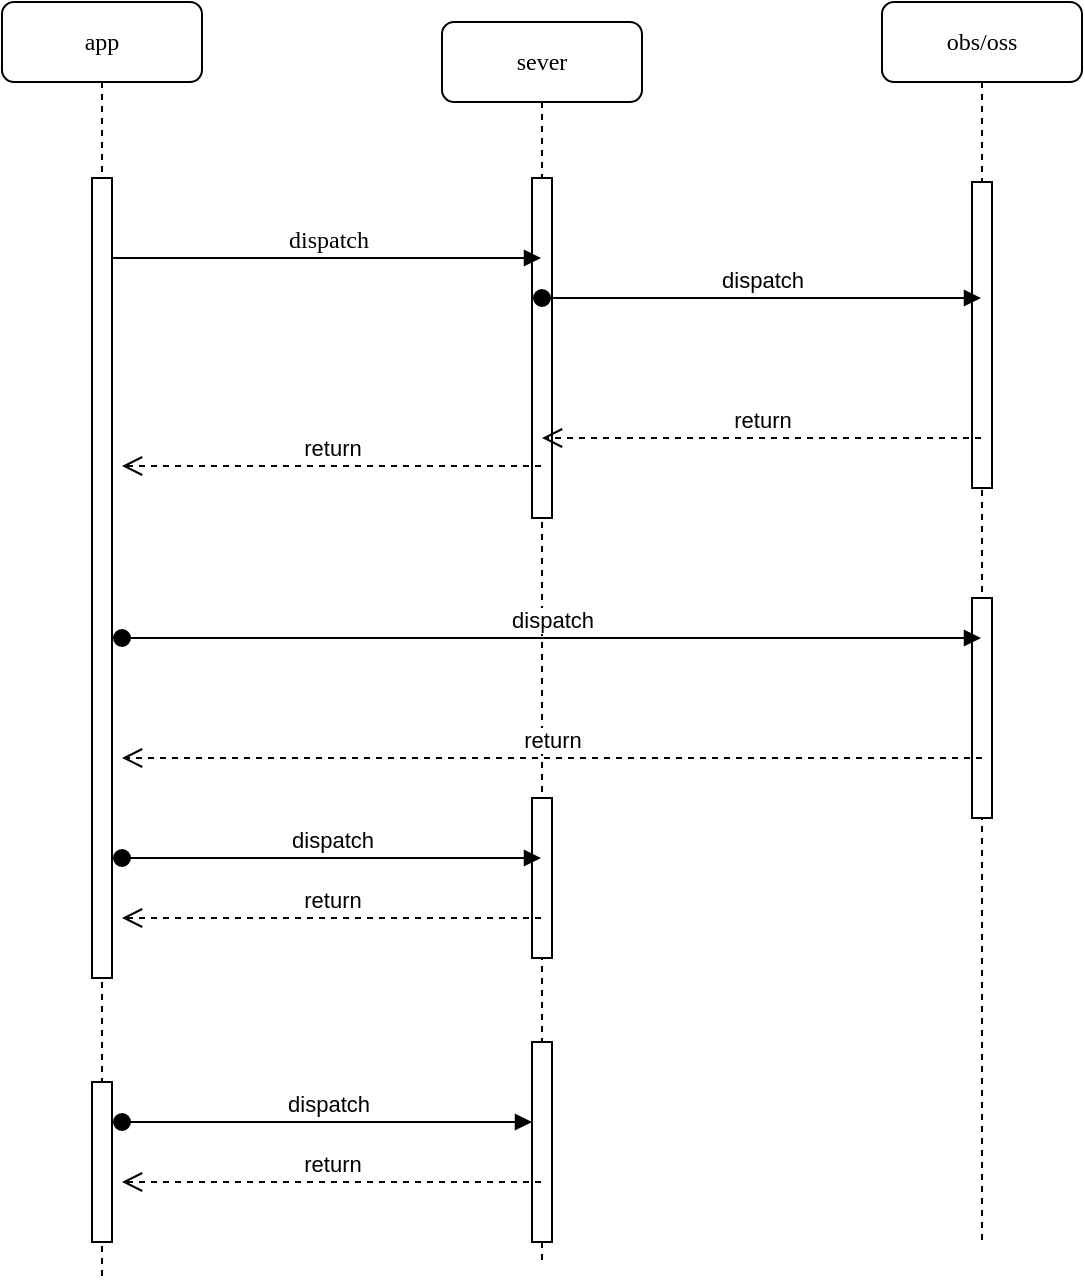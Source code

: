 <mxfile version="14.6.11" type="github">
  <diagram name="Page-1" id="13e1069c-82ec-6db2-03f1-153e76fe0fe0">
    <mxGraphModel dx="1422" dy="866" grid="1" gridSize="10" guides="1" tooltips="1" connect="1" arrows="1" fold="1" page="1" pageScale="1" pageWidth="1100" pageHeight="850" background="none" math="0" shadow="0">
      <root>
        <mxCell id="0" />
        <mxCell id="1" parent="0" />
        <mxCell id="7baba1c4bc27f4b0-2" value="sever&lt;br&gt;" style="shape=umlLifeline;perimeter=lifelinePerimeter;whiteSpace=wrap;html=1;container=1;collapsible=0;recursiveResize=0;outlineConnect=0;rounded=1;shadow=0;comic=0;labelBackgroundColor=none;strokeWidth=1;fontFamily=Verdana;fontSize=12;align=center;" parent="1" vertex="1">
          <mxGeometry x="320" y="90" width="100" height="620" as="geometry" />
        </mxCell>
        <mxCell id="KrJD1M74X-GiAtT-vPwU-2" value="" style="html=1;points=[];perimeter=orthogonalPerimeter;" vertex="1" parent="7baba1c4bc27f4b0-2">
          <mxGeometry x="45" y="78" width="10" height="170" as="geometry" />
        </mxCell>
        <mxCell id="KrJD1M74X-GiAtT-vPwU-12" value="" style="html=1;points=[];perimeter=orthogonalPerimeter;" vertex="1" parent="7baba1c4bc27f4b0-2">
          <mxGeometry x="45" y="388" width="10" height="80" as="geometry" />
        </mxCell>
        <mxCell id="KrJD1M74X-GiAtT-vPwU-19" value="" style="html=1;points=[];perimeter=orthogonalPerimeter;" vertex="1" parent="7baba1c4bc27f4b0-2">
          <mxGeometry x="45" y="510" width="10" height="100" as="geometry" />
        </mxCell>
        <mxCell id="7baba1c4bc27f4b0-4" value="obs/oss&lt;br&gt;" style="shape=umlLifeline;perimeter=lifelinePerimeter;whiteSpace=wrap;html=1;container=1;collapsible=0;recursiveResize=0;outlineConnect=0;rounded=1;shadow=0;comic=0;labelBackgroundColor=none;strokeWidth=1;fontFamily=Verdana;fontSize=12;align=center;" parent="1" vertex="1">
          <mxGeometry x="540" y="80" width="100" height="620" as="geometry" />
        </mxCell>
        <mxCell id="7baba1c4bc27f4b0-22" value="" style="html=1;points=[];perimeter=orthogonalPerimeter;rounded=0;shadow=0;comic=0;labelBackgroundColor=none;strokeWidth=1;fontFamily=Verdana;fontSize=12;align=center;" parent="7baba1c4bc27f4b0-4" vertex="1">
          <mxGeometry x="45" y="90" width="10" height="153" as="geometry" />
        </mxCell>
        <mxCell id="KrJD1M74X-GiAtT-vPwU-10" value="" style="html=1;points=[];perimeter=orthogonalPerimeter;" vertex="1" parent="7baba1c4bc27f4b0-4">
          <mxGeometry x="45" y="298" width="10" height="110" as="geometry" />
        </mxCell>
        <mxCell id="7baba1c4bc27f4b0-8" value="app" style="shape=umlLifeline;perimeter=lifelinePerimeter;whiteSpace=wrap;html=1;container=1;collapsible=0;recursiveResize=0;outlineConnect=0;rounded=1;shadow=0;comic=0;labelBackgroundColor=none;strokeWidth=1;fontFamily=Verdana;fontSize=12;align=center;" parent="1" vertex="1">
          <mxGeometry x="100" y="80" width="100" height="640" as="geometry" />
        </mxCell>
        <mxCell id="7baba1c4bc27f4b0-9" value="" style="html=1;points=[];perimeter=orthogonalPerimeter;rounded=0;shadow=0;comic=0;labelBackgroundColor=none;strokeWidth=1;fontFamily=Verdana;fontSize=12;align=center;" parent="7baba1c4bc27f4b0-8" vertex="1">
          <mxGeometry x="45" y="88" width="10" height="400" as="geometry" />
        </mxCell>
        <mxCell id="KrJD1M74X-GiAtT-vPwU-16" value="" style="html=1;points=[];perimeter=orthogonalPerimeter;" vertex="1" parent="7baba1c4bc27f4b0-8">
          <mxGeometry x="45" y="540" width="10" height="80" as="geometry" />
        </mxCell>
        <mxCell id="7baba1c4bc27f4b0-23" value="dispatch" style="html=1;verticalAlign=bottom;endArrow=block;labelBackgroundColor=none;fontFamily=Verdana;fontSize=12;" parent="1" source="7baba1c4bc27f4b0-9" edge="1">
          <mxGeometry relative="1" as="geometry">
            <mxPoint x="510" y="328" as="sourcePoint" />
            <mxPoint x="369.5" y="208" as="targetPoint" />
            <Array as="points">
              <mxPoint x="280" y="208" />
            </Array>
          </mxGeometry>
        </mxCell>
        <mxCell id="KrJD1M74X-GiAtT-vPwU-3" value="dispatch" style="html=1;verticalAlign=bottom;startArrow=oval;startFill=1;endArrow=block;startSize=8;" edge="1" parent="1">
          <mxGeometry width="60" relative="1" as="geometry">
            <mxPoint x="370" y="228" as="sourcePoint" />
            <mxPoint x="589.5" y="228" as="targetPoint" />
          </mxGeometry>
        </mxCell>
        <mxCell id="KrJD1M74X-GiAtT-vPwU-5" value="return" style="html=1;verticalAlign=bottom;endArrow=open;dashed=1;endSize=8;" edge="1" parent="1">
          <mxGeometry relative="1" as="geometry">
            <mxPoint x="589.5" y="298" as="sourcePoint" />
            <mxPoint x="370" y="298" as="targetPoint" />
          </mxGeometry>
        </mxCell>
        <mxCell id="KrJD1M74X-GiAtT-vPwU-6" value="return" style="html=1;verticalAlign=bottom;endArrow=open;dashed=1;endSize=8;" edge="1" parent="1">
          <mxGeometry relative="1" as="geometry">
            <mxPoint x="369.5" y="312" as="sourcePoint" />
            <mxPoint x="160" y="312" as="targetPoint" />
          </mxGeometry>
        </mxCell>
        <mxCell id="KrJD1M74X-GiAtT-vPwU-9" value="dispatch" style="html=1;verticalAlign=bottom;startArrow=oval;startFill=1;endArrow=block;startSize=8;" edge="1" parent="1">
          <mxGeometry width="60" relative="1" as="geometry">
            <mxPoint x="160" y="398" as="sourcePoint" />
            <mxPoint x="589.5" y="398" as="targetPoint" />
          </mxGeometry>
        </mxCell>
        <mxCell id="KrJD1M74X-GiAtT-vPwU-11" value="return" style="html=1;verticalAlign=bottom;endArrow=open;dashed=1;endSize=8;" edge="1" parent="1">
          <mxGeometry relative="1" as="geometry">
            <mxPoint x="590" y="458" as="sourcePoint" />
            <mxPoint x="160" y="458" as="targetPoint" />
            <Array as="points">
              <mxPoint x="540" y="458" />
            </Array>
          </mxGeometry>
        </mxCell>
        <mxCell id="KrJD1M74X-GiAtT-vPwU-14" value="dispatch" style="html=1;verticalAlign=bottom;startArrow=oval;startFill=1;endArrow=block;startSize=8;" edge="1" parent="1">
          <mxGeometry width="60" relative="1" as="geometry">
            <mxPoint x="160" y="508" as="sourcePoint" />
            <mxPoint x="369.5" y="508" as="targetPoint" />
          </mxGeometry>
        </mxCell>
        <mxCell id="KrJD1M74X-GiAtT-vPwU-15" value="return" style="html=1;verticalAlign=bottom;endArrow=open;dashed=1;endSize=8;" edge="1" parent="1">
          <mxGeometry relative="1" as="geometry">
            <mxPoint x="369.5" y="538" as="sourcePoint" />
            <mxPoint x="160" y="538" as="targetPoint" />
          </mxGeometry>
        </mxCell>
        <mxCell id="KrJD1M74X-GiAtT-vPwU-18" value="dispatch" style="html=1;verticalAlign=bottom;startArrow=oval;startFill=1;endArrow=block;startSize=8;" edge="1" parent="1" target="KrJD1M74X-GiAtT-vPwU-19">
          <mxGeometry width="60" relative="1" as="geometry">
            <mxPoint x="160" y="640" as="sourcePoint" />
            <mxPoint x="220" y="640" as="targetPoint" />
          </mxGeometry>
        </mxCell>
        <mxCell id="KrJD1M74X-GiAtT-vPwU-20" value="return" style="html=1;verticalAlign=bottom;endArrow=open;dashed=1;endSize=8;" edge="1" parent="1" source="7baba1c4bc27f4b0-2">
          <mxGeometry relative="1" as="geometry">
            <mxPoint x="240" y="670" as="sourcePoint" />
            <mxPoint x="160" y="670" as="targetPoint" />
          </mxGeometry>
        </mxCell>
      </root>
    </mxGraphModel>
  </diagram>
</mxfile>
